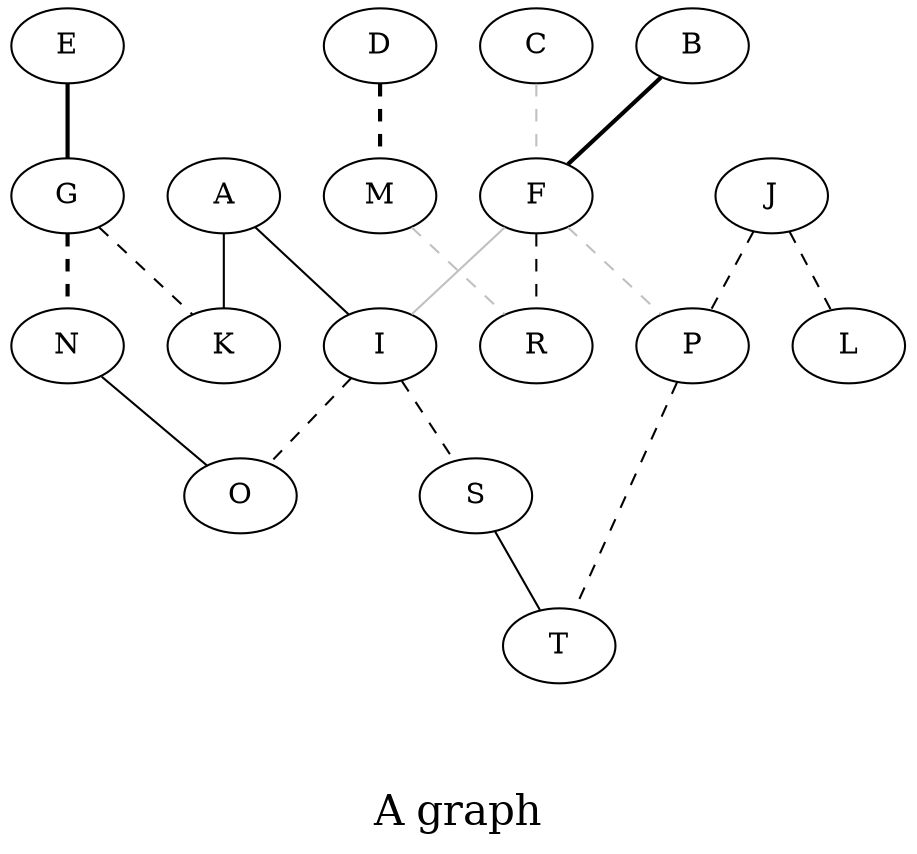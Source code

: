 Digraph G {
K="0.3";
ratio="0.75";
label = "\n\n A graph ";
fontsize=20;
"D" -> "M" [dir="none", color=black, style="dashed,setlinewidth(2)"];
"E" -> "G" [dir="none", color=black, style="solid,setlinewidth(2)"];
"B" -> "F" [dir="none", color=black, style="solid,setlinewidth(2)"];
"G" -> "N" [dir="none", color=black, style="dashed,setlinewidth(2)"];
"J" -> "P" [dir="none", color=black, style="dashed,setlinewidth(1)"];
"P" -> "T" [dir="none", color=black, style="dashed,setlinewidth(1)"];
"A" -> "K" [dir="none", color=black, style="solid,setlinewidth(1)"];
"J" -> "L" [dir="none", color=black, style="dashed,setlinewidth(1)"];
"A" -> "I" [dir="none", color=black, style="solid,setlinewidth(1)"];
"S" -> "T" [dir="none", color=black, style="solid,setlinewidth(1)"];
"I" -> "S" [dir="none", color=black, style="dashed,setlinewidth(1)"];
"F" -> "R" [dir="none", color=black, style="dashed,setlinewidth(1)"];
"N" -> "O" [dir="none", color=black, style="solid,setlinewidth(1)"];
"G" -> "K" [dir="none", color=black, style="dashed,setlinewidth(1)"];
"I" -> "O" [dir="none", color=black, style="dashed,setlinewidth(1)"];
"F" -> "P" [dir="none", color=grey, style="dashed,setlinewidth(1)"];
"M" -> "R" [dir="none", color=grey, style="dashed,setlinewidth(1)"];
"F" -> "I" [dir="none", color=grey, style="solid,setlinewidth(1)"];
"C" -> "F" [dir="none", color=grey, style="dashed,setlinewidth(1)"];
}
